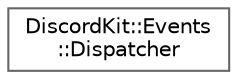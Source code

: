 digraph "Graphical Class Hierarchy"
{
 // LATEX_PDF_SIZE
  bgcolor="transparent";
  edge [fontname=Helvetica,fontsize=10,labelfontname=Helvetica,labelfontsize=10];
  node [fontname=Helvetica,fontsize=10,shape=box,height=0.2,width=0.4];
  rankdir="LR";
  Node0 [id="Node000000",label="DiscordKit::Events\l::Dispatcher",height=0.2,width=0.4,color="grey40", fillcolor="white", style="filled",URL="$d8/d82/classDiscordKit_1_1Events_1_1Dispatcher.html",tooltip="Handler class for mapping and directing incoming events to respective callbacks."];
}
